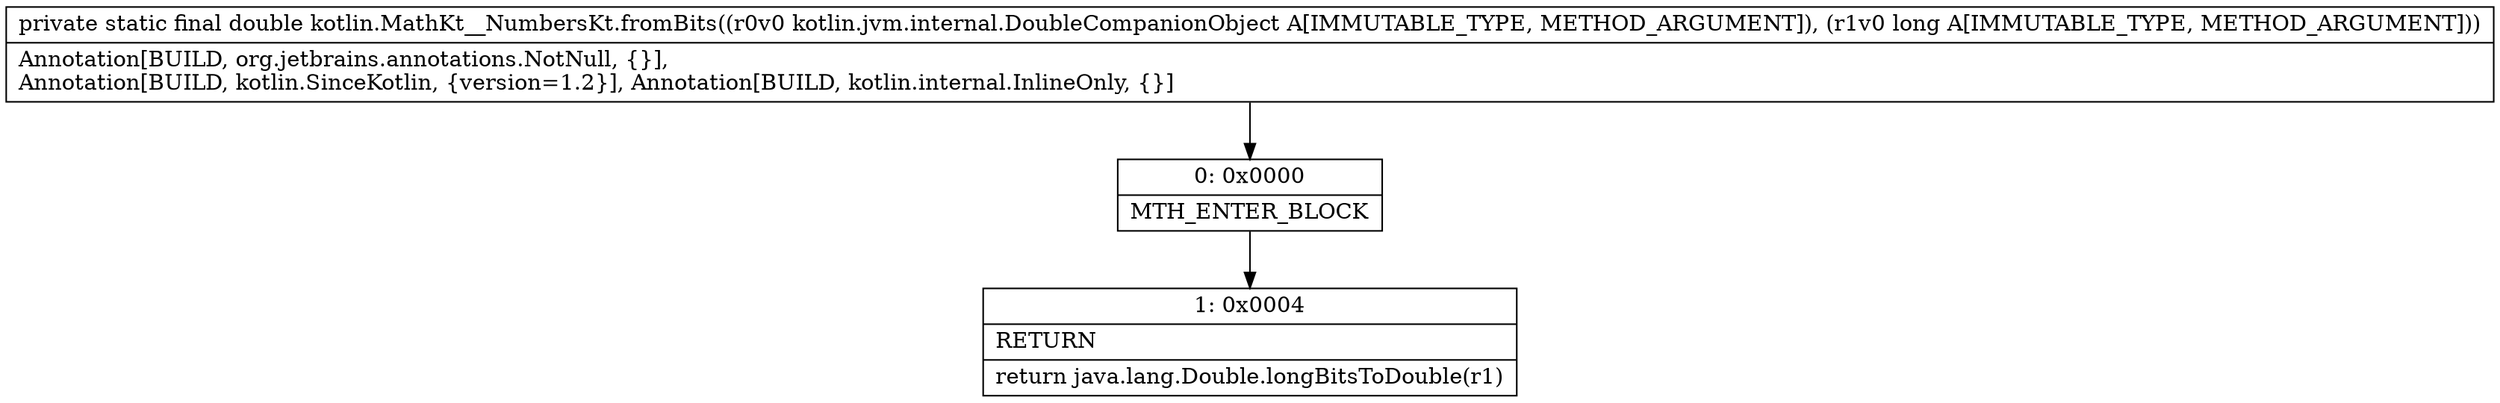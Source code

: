 digraph "CFG forkotlin.MathKt__NumbersKt.fromBits(Lkotlin\/jvm\/internal\/DoubleCompanionObject;J)D" {
Node_0 [shape=record,label="{0\:\ 0x0000|MTH_ENTER_BLOCK\l}"];
Node_1 [shape=record,label="{1\:\ 0x0004|RETURN\l|return java.lang.Double.longBitsToDouble(r1)\l}"];
MethodNode[shape=record,label="{private static final double kotlin.MathKt__NumbersKt.fromBits((r0v0 kotlin.jvm.internal.DoubleCompanionObject A[IMMUTABLE_TYPE, METHOD_ARGUMENT]), (r1v0 long A[IMMUTABLE_TYPE, METHOD_ARGUMENT]))  | Annotation[BUILD, org.jetbrains.annotations.NotNull, \{\}], \lAnnotation[BUILD, kotlin.SinceKotlin, \{version=1.2\}], Annotation[BUILD, kotlin.internal.InlineOnly, \{\}]\l}"];
MethodNode -> Node_0;
Node_0 -> Node_1;
}

